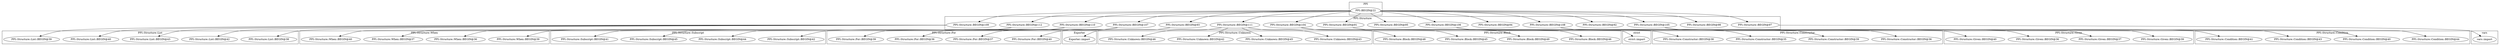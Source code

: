 digraph {
graph [overlap=false]
subgraph cluster_PPI_Structure_List {
	label="PPI::Structure::List";
	"PPI::Structure::List::BEGIN@38";
	"PPI::Structure::List::BEGIN@42";
	"PPI::Structure::List::BEGIN@43";
	"PPI::Structure::List::BEGIN@40";
	"PPI::Structure::List::BEGIN@39";
}
subgraph cluster_PPI_Structure_Unknown {
	label="PPI::Structure::Unknown";
	"PPI::Structure::Unknown::BEGIN@43";
	"PPI::Structure::Unknown::BEGIN@45";
	"PPI::Structure::Unknown::BEGIN@42";
	"PPI::Structure::Unknown::BEGIN@46";
}
subgraph cluster_Exporter {
	label="Exporter";
	"Exporter::import";
}
subgraph cluster_PPI_Structure_Block {
	label="PPI::Structure::Block";
	"PPI::Structure::Block::BEGIN@46";
	"PPI::Structure::Block::BEGIN@49";
	"PPI::Structure::Block::BEGIN@45";
	"PPI::Structure::Block::BEGIN@48";
}
subgraph cluster_PPI_Structure {
	label="PPI::Structure";
	"PPI::Structure::BEGIN@109";
	"PPI::Structure::BEGIN@98";
	"PPI::Structure::BEGIN@112";
	"PPI::Structure::BEGIN@92";
	"PPI::Structure::BEGIN@110";
	"PPI::Structure::BEGIN@94";
	"PPI::Structure::BEGIN@107";
	"PPI::Structure::BEGIN@95";
	"PPI::Structure::BEGIN@93";
	"PPI::Structure::BEGIN@111";
	"PPI::Structure::BEGIN@104";
	"PPI::Structure::BEGIN@91";
	"PPI::Structure::BEGIN@106";
	"PPI::Structure::BEGIN@108";
	"PPI::Structure::BEGIN@105";
	"PPI::Structure::BEGIN@97";
}
subgraph cluster_PPI_Structure_Condition {
	label="PPI::Structure::Condition";
	"PPI::Structure::Condition::BEGIN@44";
	"PPI::Structure::Condition::BEGIN@40";
	"PPI::Structure::Condition::BEGIN@43";
	"PPI::Structure::Condition::BEGIN@41";
}
subgraph cluster_PPI_Structure_Constructor {
	label="PPI::Structure::Constructor";
	"PPI::Structure::Constructor::BEGIN@36";
	"PPI::Structure::Constructor::BEGIN@39";
	"PPI::Structure::Constructor::BEGIN@35";
	"PPI::Structure::Constructor::BEGIN@38";
}
subgraph cluster_vars {
	label="vars";
	"vars::import";
}
subgraph cluster_PPI_Structure_Subscript {
	label="PPI::Structure::Subscript";
	"PPI::Structure::Subscript::BEGIN@42";
	"PPI::Structure::Subscript::BEGIN@44";
	"PPI::Structure::Subscript::BEGIN@45";
	"PPI::Structure::Subscript::BEGIN@41";
}
subgraph cluster_strict {
	label="strict";
	"strict::import";
}
subgraph cluster_PPI_Structure_Given {
	label="PPI::Structure::Given";
	"PPI::Structure::Given::BEGIN@39";
	"PPI::Structure::Given::BEGIN@37";
	"PPI::Structure::Given::BEGIN@36";
	"PPI::Structure::Given::BEGIN@40";
}
subgraph cluster_PPI_Structure_For {
	label="PPI::Structure::For";
	"PPI::Structure::For::BEGIN@40";
	"PPI::Structure::For::BEGIN@37";
	"PPI::Structure::For::BEGIN@36";
	"PPI::Structure::For::BEGIN@39";
}
subgraph cluster_PPI {
	label="PPI";
	"PPI::BEGIN@22";
}
subgraph cluster_PPI_Structure_When {
	label="PPI::Structure::When";
	"PPI::Structure::When::BEGIN@39";
	"PPI::Structure::When::BEGIN@36";
	"PPI::Structure::When::BEGIN@37";
	"PPI::Structure::When::BEGIN@40";
}
"PPI::BEGIN@22" -> "PPI::Structure::BEGIN@109";
"PPI::Structure::BEGIN@108" -> "PPI::Structure::Given::BEGIN@37";
"PPI::Structure::BEGIN@112" -> "PPI::Structure::When::BEGIN@40";
"PPI::BEGIN@22" -> "PPI::Structure::BEGIN@91";
"PPI::Structure::BEGIN@105" -> "PPI::Structure::Condition::BEGIN@41";
"PPI::Structure::BEGIN@104" -> "PPI::Structure::Block::BEGIN@49";
"PPI::Structure::BEGIN@111" -> "PPI::Structure::Unknown::BEGIN@42";
"PPI::Structure::BEGIN@111" -> "PPI::Structure::Unknown::BEGIN@45";
"PPI::Structure::BEGIN@111" -> "PPI::Structure::Unknown::BEGIN@46";
"PPI::BEGIN@22" -> "PPI::Structure::BEGIN@98";
"PPI::BEGIN@22" -> "PPI::Structure::BEGIN@104";
"PPI::Structure::BEGIN@108" -> "PPI::Structure::Given::BEGIN@40";
"PPI::Structure::BEGIN@106" -> "PPI::Structure::Constructor::BEGIN@36";
"PPI::Structure::BEGIN@112" -> "PPI::Structure::When::BEGIN@39";
"PPI::BEGIN@22" -> "PPI::Structure::BEGIN@111";
"PPI::Structure::BEGIN@109" -> "PPI::Structure::List::BEGIN@43";
"PPI::Structure::BEGIN@109" -> "PPI::Structure::List::BEGIN@39";
"PPI::Structure::BEGIN@112" -> "PPI::Structure::When::BEGIN@36";
"PPI::BEGIN@22" -> "PPI::Structure::BEGIN@106";
"PPI::Structure::BEGIN@110" -> "PPI::Structure::Subscript::BEGIN@44";
"PPI::Structure::BEGIN@104" -> "PPI::Structure::Block::BEGIN@46";
"PPI::Structure::BEGIN@91" -> "strict::import";
"PPI::Structure::BEGIN@108" -> "PPI::Structure::Given::BEGIN@36";
"PPI::Structure::BEGIN@106" -> "PPI::Structure::Constructor::BEGIN@38";
"PPI::Structure::BEGIN@110" -> "PPI::Structure::Subscript::BEGIN@42";
"PPI::BEGIN@22" -> "PPI::Structure::BEGIN@108";
"PPI::Structure::BEGIN@107" -> "PPI::Structure::For::BEGIN@36";
"PPI::Structure::BEGIN@104" -> "PPI::Structure::Block::BEGIN@48";
"PPI::Structure::BEGIN@105" -> "PPI::Structure::Condition::BEGIN@43";
"PPI::Structure::BEGIN@93" -> "Exporter::import";
"PPI::BEGIN@22" -> "PPI::Structure::BEGIN@94";
"PPI::Structure::BEGIN@107" -> "PPI::Structure::For::BEGIN@40";
"PPI::Structure::BEGIN@109" -> "PPI::Structure::List::BEGIN@42";
"PPI::Structure::BEGIN@110" -> "PPI::Structure::Subscript::BEGIN@45";
"PPI::Structure::BEGIN@109" -> "PPI::Structure::List::BEGIN@38";
"PPI::Structure::BEGIN@107" -> "PPI::Structure::For::BEGIN@39";
"PPI::Structure::BEGIN@97" -> "vars::import";
"PPI::Structure::BEGIN@106" -> "PPI::Structure::Constructor::BEGIN@39";
"PPI::BEGIN@22" -> "PPI::Structure::BEGIN@92";
"PPI::BEGIN@22" -> "PPI::Structure::BEGIN@110";
"PPI::Structure::BEGIN@107" -> "PPI::Structure::For::BEGIN@37";
"PPI::Structure::BEGIN@105" -> "PPI::Structure::Condition::BEGIN@40";
"PPI::BEGIN@22" -> "PPI::Structure::BEGIN@105";
"PPI::BEGIN@22" -> "PPI::Structure::BEGIN@97";
"PPI::Structure::BEGIN@111" -> "PPI::Structure::Unknown::BEGIN@43";
"PPI::Structure::BEGIN@104" -> "PPI::Structure::Block::BEGIN@45";
"PPI::Structure::BEGIN@105" -> "PPI::Structure::Condition::BEGIN@44";
"PPI::Structure::BEGIN@112" -> "PPI::Structure::When::BEGIN@37";
"PPI::BEGIN@22" -> "PPI::Structure::BEGIN@95";
"PPI::Structure::BEGIN@106" -> "PPI::Structure::Constructor::BEGIN@35";
"PPI::Structure::BEGIN@109" -> "PPI::Structure::List::BEGIN@40";
"PPI::BEGIN@22" -> "PPI::Structure::BEGIN@107";
"PPI::BEGIN@22" -> "PPI::Structure::BEGIN@93";
"PPI::Structure::BEGIN@108" -> "PPI::Structure::Given::BEGIN@39";
"PPI::Structure::BEGIN@110" -> "PPI::Structure::Subscript::BEGIN@41";
"PPI::BEGIN@22" -> "PPI::Structure::BEGIN@112";
}
